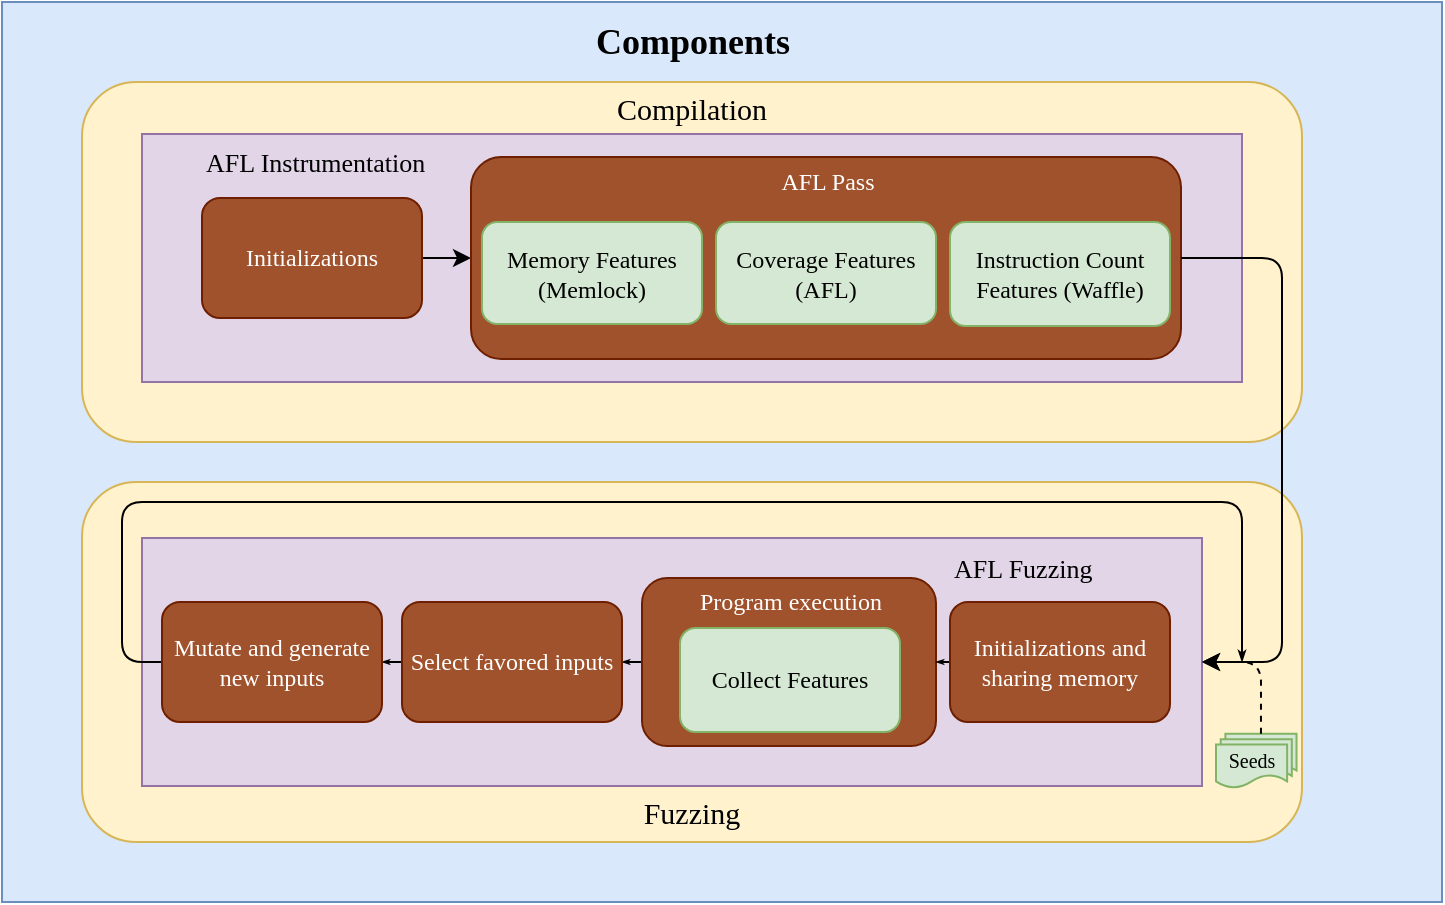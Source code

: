 <mxfile version="11.2.5" type="device" pages="1"><diagram id="uh2yN_7itOa-4JshWCsN" name="Page-1"><mxGraphModel dx="1138" dy="693" grid="1" gridSize="10" guides="1" tooltips="1" connect="1" arrows="1" fold="1" page="1" pageScale="1" pageWidth="827" pageHeight="1169" math="0" shadow="0"><root><mxCell id="0"/><mxCell id="1" parent="0"/><mxCell id="aQci02zBjAonGvMbIiTq-1" value="" style="rounded=0;whiteSpace=wrap;html=1;fontFamily=Georgia;fillColor=#dae8fc;strokeColor=#6c8ebf;" vertex="1" parent="1"><mxGeometry x="100" y="120" width="720" height="450" as="geometry"/></mxCell><mxCell id="aQci02zBjAonGvMbIiTq-3" value="" style="rounded=1;whiteSpace=wrap;html=1;fontFamily=Georgia;fillColor=#fff2cc;strokeColor=#d6b656;" vertex="1" parent="1"><mxGeometry x="140" y="160" width="610" height="180" as="geometry"/></mxCell><mxCell id="aQci02zBjAonGvMbIiTq-4" value="" style="rounded=0;whiteSpace=wrap;html=1;fontFamily=Georgia;fillColor=#e1d5e7;strokeColor=#9673a6;" vertex="1" parent="1"><mxGeometry x="170" y="186" width="550" height="124" as="geometry"/></mxCell><mxCell id="aQci02zBjAonGvMbIiTq-6" value="&lt;font size=&quot;1&quot;&gt;&lt;b style=&quot;font-size: 18px&quot;&gt;Components&lt;/b&gt;&lt;/font&gt;" style="text;html=1;resizable=0;points=[];autosize=1;align=center;verticalAlign=top;spacingTop=-4;fontFamily=Georgia;" vertex="1" parent="1"><mxGeometry x="380" y="127" width="130" height="20" as="geometry"/></mxCell><mxCell id="aQci02zBjAonGvMbIiTq-7" value="&lt;font style=&quot;font-size: 15px&quot;&gt;Compilation&lt;/font&gt;" style="text;html=1;strokeColor=none;fillColor=none;align=center;verticalAlign=middle;whiteSpace=wrap;rounded=0;fontFamily=Georgia;" vertex="1" parent="1"><mxGeometry x="425" y="163" width="40" height="20" as="geometry"/></mxCell><mxCell id="aQci02zBjAonGvMbIiTq-35" style="edgeStyle=orthogonalEdgeStyle;rounded=0;orthogonalLoop=1;jettySize=auto;html=1;exitX=1;exitY=0.5;exitDx=0;exitDy=0;entryX=0;entryY=0.5;entryDx=0;entryDy=0;fontFamily=Georgia;" edge="1" parent="1" source="aQci02zBjAonGvMbIiTq-8" target="aQci02zBjAonGvMbIiTq-11"><mxGeometry relative="1" as="geometry"/></mxCell><mxCell id="aQci02zBjAonGvMbIiTq-8" value="Initializations" style="rounded=1;whiteSpace=wrap;html=1;fontFamily=Georgia;fillColor=#a0522d;strokeColor=#6D1F00;fontColor=#ffffff;" vertex="1" parent="1"><mxGeometry x="200" y="218" width="110" height="60" as="geometry"/></mxCell><mxCell id="aQci02zBjAonGvMbIiTq-10" value="&lt;font style=&quot;font-size: 13px&quot;&gt;AFL Instrumentation&lt;/font&gt;" style="text;html=1;strokeColor=none;fillColor=none;align=left;verticalAlign=middle;whiteSpace=wrap;rounded=0;fontFamily=Georgia;" vertex="1" parent="1"><mxGeometry x="200" y="190" width="175" height="20" as="geometry"/></mxCell><mxCell id="aQci02zBjAonGvMbIiTq-11" value="" style="rounded=1;whiteSpace=wrap;html=1;fontFamily=Georgia;fillColor=#a0522d;strokeColor=#6D1F00;fontColor=#ffffff;" vertex="1" parent="1"><mxGeometry x="334.5" y="197.5" width="355" height="101" as="geometry"/></mxCell><mxCell id="aQci02zBjAonGvMbIiTq-12" value="&lt;font color=&quot;#ffffff&quot;&gt;AFL Pass&lt;/font&gt;" style="text;html=1;strokeColor=none;fillColor=none;align=center;verticalAlign=middle;whiteSpace=wrap;rounded=0;direction=east;rotation=0;fontFamily=Georgia;" vertex="1" parent="1"><mxGeometry x="472.5" y="200" width="80" height="20" as="geometry"/></mxCell><mxCell id="aQci02zBjAonGvMbIiTq-17" value="Coverage Features (AFL)" style="rounded=1;whiteSpace=wrap;html=1;fontFamily=Georgia;fillColor=#d5e8d4;strokeColor=#82b366;" vertex="1" parent="1"><mxGeometry x="457" y="230" width="110" height="51" as="geometry"/></mxCell><mxCell id="aQci02zBjAonGvMbIiTq-18" value="Memory Features&lt;br&gt;(Memlock)" style="rounded=1;whiteSpace=wrap;html=1;fontFamily=Georgia;fillColor=#d5e8d4;strokeColor=#82b366;" vertex="1" parent="1"><mxGeometry x="340" y="230" width="110" height="51" as="geometry"/></mxCell><mxCell id="aQci02zBjAonGvMbIiTq-19" value="Instruction Count Features (Waffle)" style="rounded=1;whiteSpace=wrap;html=1;fontFamily=Georgia;fillColor=#d5e8d4;strokeColor=#82b366;" vertex="1" parent="1"><mxGeometry x="574" y="230" width="110" height="52" as="geometry"/></mxCell><mxCell id="aQci02zBjAonGvMbIiTq-22" value="" style="rounded=1;whiteSpace=wrap;html=1;fontFamily=Georgia;fillColor=#fff2cc;strokeColor=#d6b656;" vertex="1" parent="1"><mxGeometry x="140" y="360" width="610" height="180" as="geometry"/></mxCell><mxCell id="aQci02zBjAonGvMbIiTq-23" value="&lt;font style=&quot;font-size: 15px&quot;&gt;Fuzzing&lt;/font&gt;" style="text;html=1;strokeColor=none;fillColor=none;align=center;verticalAlign=middle;whiteSpace=wrap;rounded=0;fontFamily=Georgia;" vertex="1" parent="1"><mxGeometry x="425" y="515" width="40" height="20" as="geometry"/></mxCell><mxCell id="aQci02zBjAonGvMbIiTq-24" value="" style="rounded=0;whiteSpace=wrap;html=1;fontFamily=Georgia;fillColor=#e1d5e7;strokeColor=#9673a6;" vertex="1" parent="1"><mxGeometry x="170" y="388" width="530" height="124" as="geometry"/></mxCell><mxCell id="aQci02zBjAonGvMbIiTq-27" value="&lt;font style=&quot;font-size: 13px&quot;&gt;AFL Fuzzing&lt;/font&gt;" style="text;html=1;strokeColor=none;fillColor=none;align=left;verticalAlign=middle;whiteSpace=wrap;rounded=0;fontFamily=Georgia;" vertex="1" parent="1"><mxGeometry x="574" y="393" width="175" height="20" as="geometry"/></mxCell><mxCell id="aQci02zBjAonGvMbIiTq-54" style="edgeStyle=orthogonalEdgeStyle;rounded=1;orthogonalLoop=1;jettySize=auto;html=1;exitX=0;exitY=0.5;exitDx=0;exitDy=0;entryX=1;entryY=0.5;entryDx=0;entryDy=0;startSize=1;endArrow=classicThin;endFill=1;endSize=1;fontFamily=Georgia;" edge="1" parent="1" source="aQci02zBjAonGvMbIiTq-29" target="aQci02zBjAonGvMbIiTq-38"><mxGeometry relative="1" as="geometry"/></mxCell><mxCell id="aQci02zBjAonGvMbIiTq-29" value="" style="rounded=1;whiteSpace=wrap;html=1;fontFamily=Georgia;fillColor=#a0522d;strokeColor=#6D1F00;fontColor=#ffffff;" vertex="1" parent="1"><mxGeometry x="420" y="408" width="147" height="84" as="geometry"/></mxCell><mxCell id="aQci02zBjAonGvMbIiTq-53" style="edgeStyle=orthogonalEdgeStyle;rounded=1;orthogonalLoop=1;jettySize=auto;html=1;exitX=0;exitY=0.5;exitDx=0;exitDy=0;entryX=1;entryY=0.5;entryDx=0;entryDy=0;fontFamily=Georgia;endArrow=classicThin;endFill=1;endSize=1;startSize=1;" edge="1" parent="1" source="aQci02zBjAonGvMbIiTq-32" target="aQci02zBjAonGvMbIiTq-29"><mxGeometry relative="1" as="geometry"/></mxCell><mxCell id="aQci02zBjAonGvMbIiTq-32" value="Initializations and sharing memory" style="rounded=1;whiteSpace=wrap;html=1;fontFamily=Georgia;fillColor=#a0522d;strokeColor=#6D1F00;fontColor=#ffffff;" vertex="1" parent="1"><mxGeometry x="574" y="420" width="110" height="60" as="geometry"/></mxCell><mxCell id="aQci02zBjAonGvMbIiTq-36" value="Collect Features" style="rounded=1;whiteSpace=wrap;html=1;fontFamily=Georgia;fillColor=#d5e8d4;strokeColor=#82b366;" vertex="1" parent="1"><mxGeometry x="439" y="433" width="110" height="52" as="geometry"/></mxCell><mxCell id="aQci02zBjAonGvMbIiTq-37" value="&lt;font color=&quot;#ffffff&quot;&gt;Program execution&lt;/font&gt;" style="text;html=1;strokeColor=none;fillColor=none;align=center;verticalAlign=middle;whiteSpace=wrap;rounded=0;direction=east;rotation=0;fontFamily=Georgia;" vertex="1" parent="1"><mxGeometry x="435.5" y="410" width="117" height="20" as="geometry"/></mxCell><mxCell id="aQci02zBjAonGvMbIiTq-55" style="edgeStyle=orthogonalEdgeStyle;rounded=1;orthogonalLoop=1;jettySize=auto;html=1;exitX=0;exitY=0.5;exitDx=0;exitDy=0;entryX=1;entryY=0.5;entryDx=0;entryDy=0;startSize=1;endArrow=classicThin;endFill=1;endSize=1;fontFamily=Georgia;" edge="1" parent="1" source="aQci02zBjAonGvMbIiTq-38" target="aQci02zBjAonGvMbIiTq-39"><mxGeometry relative="1" as="geometry"/></mxCell><mxCell id="aQci02zBjAonGvMbIiTq-38" value="Select favored inputs" style="rounded=1;whiteSpace=wrap;html=1;fontFamily=Georgia;fillColor=#a0522d;strokeColor=#6D1F00;fontColor=#ffffff;" vertex="1" parent="1"><mxGeometry x="300" y="420" width="110" height="60" as="geometry"/></mxCell><mxCell id="aQci02zBjAonGvMbIiTq-56" style="edgeStyle=orthogonalEdgeStyle;rounded=1;orthogonalLoop=1;jettySize=auto;html=1;exitX=0;exitY=0.5;exitDx=0;exitDy=0;startSize=3;endArrow=classicThin;endFill=1;endSize=3;fontFamily=Georgia;" edge="1" parent="1" source="aQci02zBjAonGvMbIiTq-39"><mxGeometry relative="1" as="geometry"><mxPoint x="720" y="450" as="targetPoint"/><Array as="points"><mxPoint x="160" y="450"/><mxPoint x="160" y="370"/><mxPoint x="720" y="370"/></Array></mxGeometry></mxCell><mxCell id="aQci02zBjAonGvMbIiTq-39" value="Mutate and generate new inputs" style="rounded=1;whiteSpace=wrap;html=1;fontFamily=Georgia;fillColor=#a0522d;strokeColor=#6D1F00;fontColor=#ffffff;" vertex="1" parent="1"><mxGeometry x="180" y="420" width="110" height="60" as="geometry"/></mxCell><mxCell id="aQci02zBjAonGvMbIiTq-45" value="" style="group;rotation=0;" vertex="1" connectable="0" parent="1"><mxGeometry x="707" y="485" width="40" height="27" as="geometry"/></mxCell><mxCell id="aQci02zBjAonGvMbIiTq-44" value="" style="group;direction=east;rotation=0;" vertex="1" connectable="0" parent="aQci02zBjAonGvMbIiTq-45"><mxGeometry width="40.0" height="27" as="geometry"/></mxCell><mxCell id="aQci02zBjAonGvMbIiTq-42" value="Seeds" style="shape=document;whiteSpace=wrap;html=1;boundedLbl=1;fontFamily=Georgia;fillColor=#d5e8d4;strokeColor=#82b366;rotation=0;" vertex="1" parent="aQci02zBjAonGvMbIiTq-44"><mxGeometry x="4.706" y="0.9" width="35.556" height="21.6" as="geometry"/></mxCell><mxCell id="aQci02zBjAonGvMbIiTq-43" value="Seeds" style="shape=document;whiteSpace=wrap;html=1;boundedLbl=1;fontFamily=Georgia;fillColor=#d5e8d4;strokeColor=#82b366;rotation=0;" vertex="1" parent="aQci02zBjAonGvMbIiTq-44"><mxGeometry x="2.353" y="3.6" width="35.556" height="21.6" as="geometry"/></mxCell><mxCell id="aQci02zBjAonGvMbIiTq-41" value="&lt;font style=&quot;font-size: 10px&quot;&gt;Seeds&lt;/font&gt;" style="shape=document;whiteSpace=wrap;html=1;boundedLbl=1;fontFamily=Georgia;fillColor=#d5e8d4;strokeColor=#82b366;rotation=0;" vertex="1" parent="aQci02zBjAonGvMbIiTq-44"><mxGeometry y="6.3" width="35.556" height="21.6" as="geometry"/></mxCell><mxCell id="aQci02zBjAonGvMbIiTq-51" style="edgeStyle=orthogonalEdgeStyle;orthogonalLoop=1;jettySize=auto;html=1;exitX=1;exitY=0.5;exitDx=0;exitDy=0;entryX=1;entryY=0.5;entryDx=0;entryDy=0;fontFamily=Georgia;rounded=1;" edge="1" parent="1" source="aQci02zBjAonGvMbIiTq-11" target="aQci02zBjAonGvMbIiTq-24"><mxGeometry relative="1" as="geometry"><Array as="points"><mxPoint x="740" y="248"/><mxPoint x="740" y="450"/></Array></mxGeometry></mxCell><mxCell id="aQci02zBjAonGvMbIiTq-52" style="edgeStyle=orthogonalEdgeStyle;rounded=1;orthogonalLoop=1;jettySize=auto;html=1;exitX=0.5;exitY=0;exitDx=0;exitDy=0;entryX=1;entryY=0.5;entryDx=0;entryDy=0;fontFamily=Georgia;dashed=1;" edge="1" parent="1" source="aQci02zBjAonGvMbIiTq-42" target="aQci02zBjAonGvMbIiTq-24"><mxGeometry relative="1" as="geometry"/></mxCell></root></mxGraphModel></diagram></mxfile>